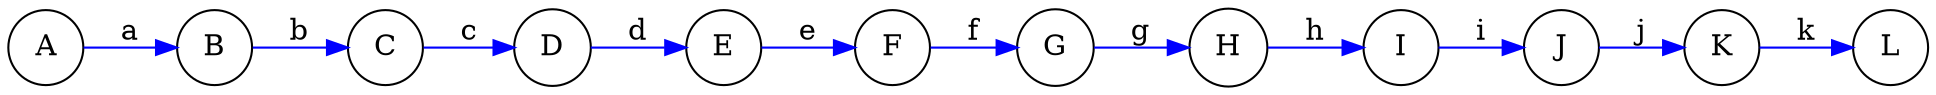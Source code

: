 digraph NFA{
  rankdir=LR;
  splines=false;
  node [shape=circle];
  edge [color=blue];
	A -> B [label=a];
	B -> C [label=b];
	C -> D [label=c];
	D -> E [label=d];
	E -> F [label=e];
	F -> G [label=f];
	G -> H [label=g];
	H -> I [label=h];
	I -> J [label=i];
	J -> K [label=j];
	K -> L [label=k];
}